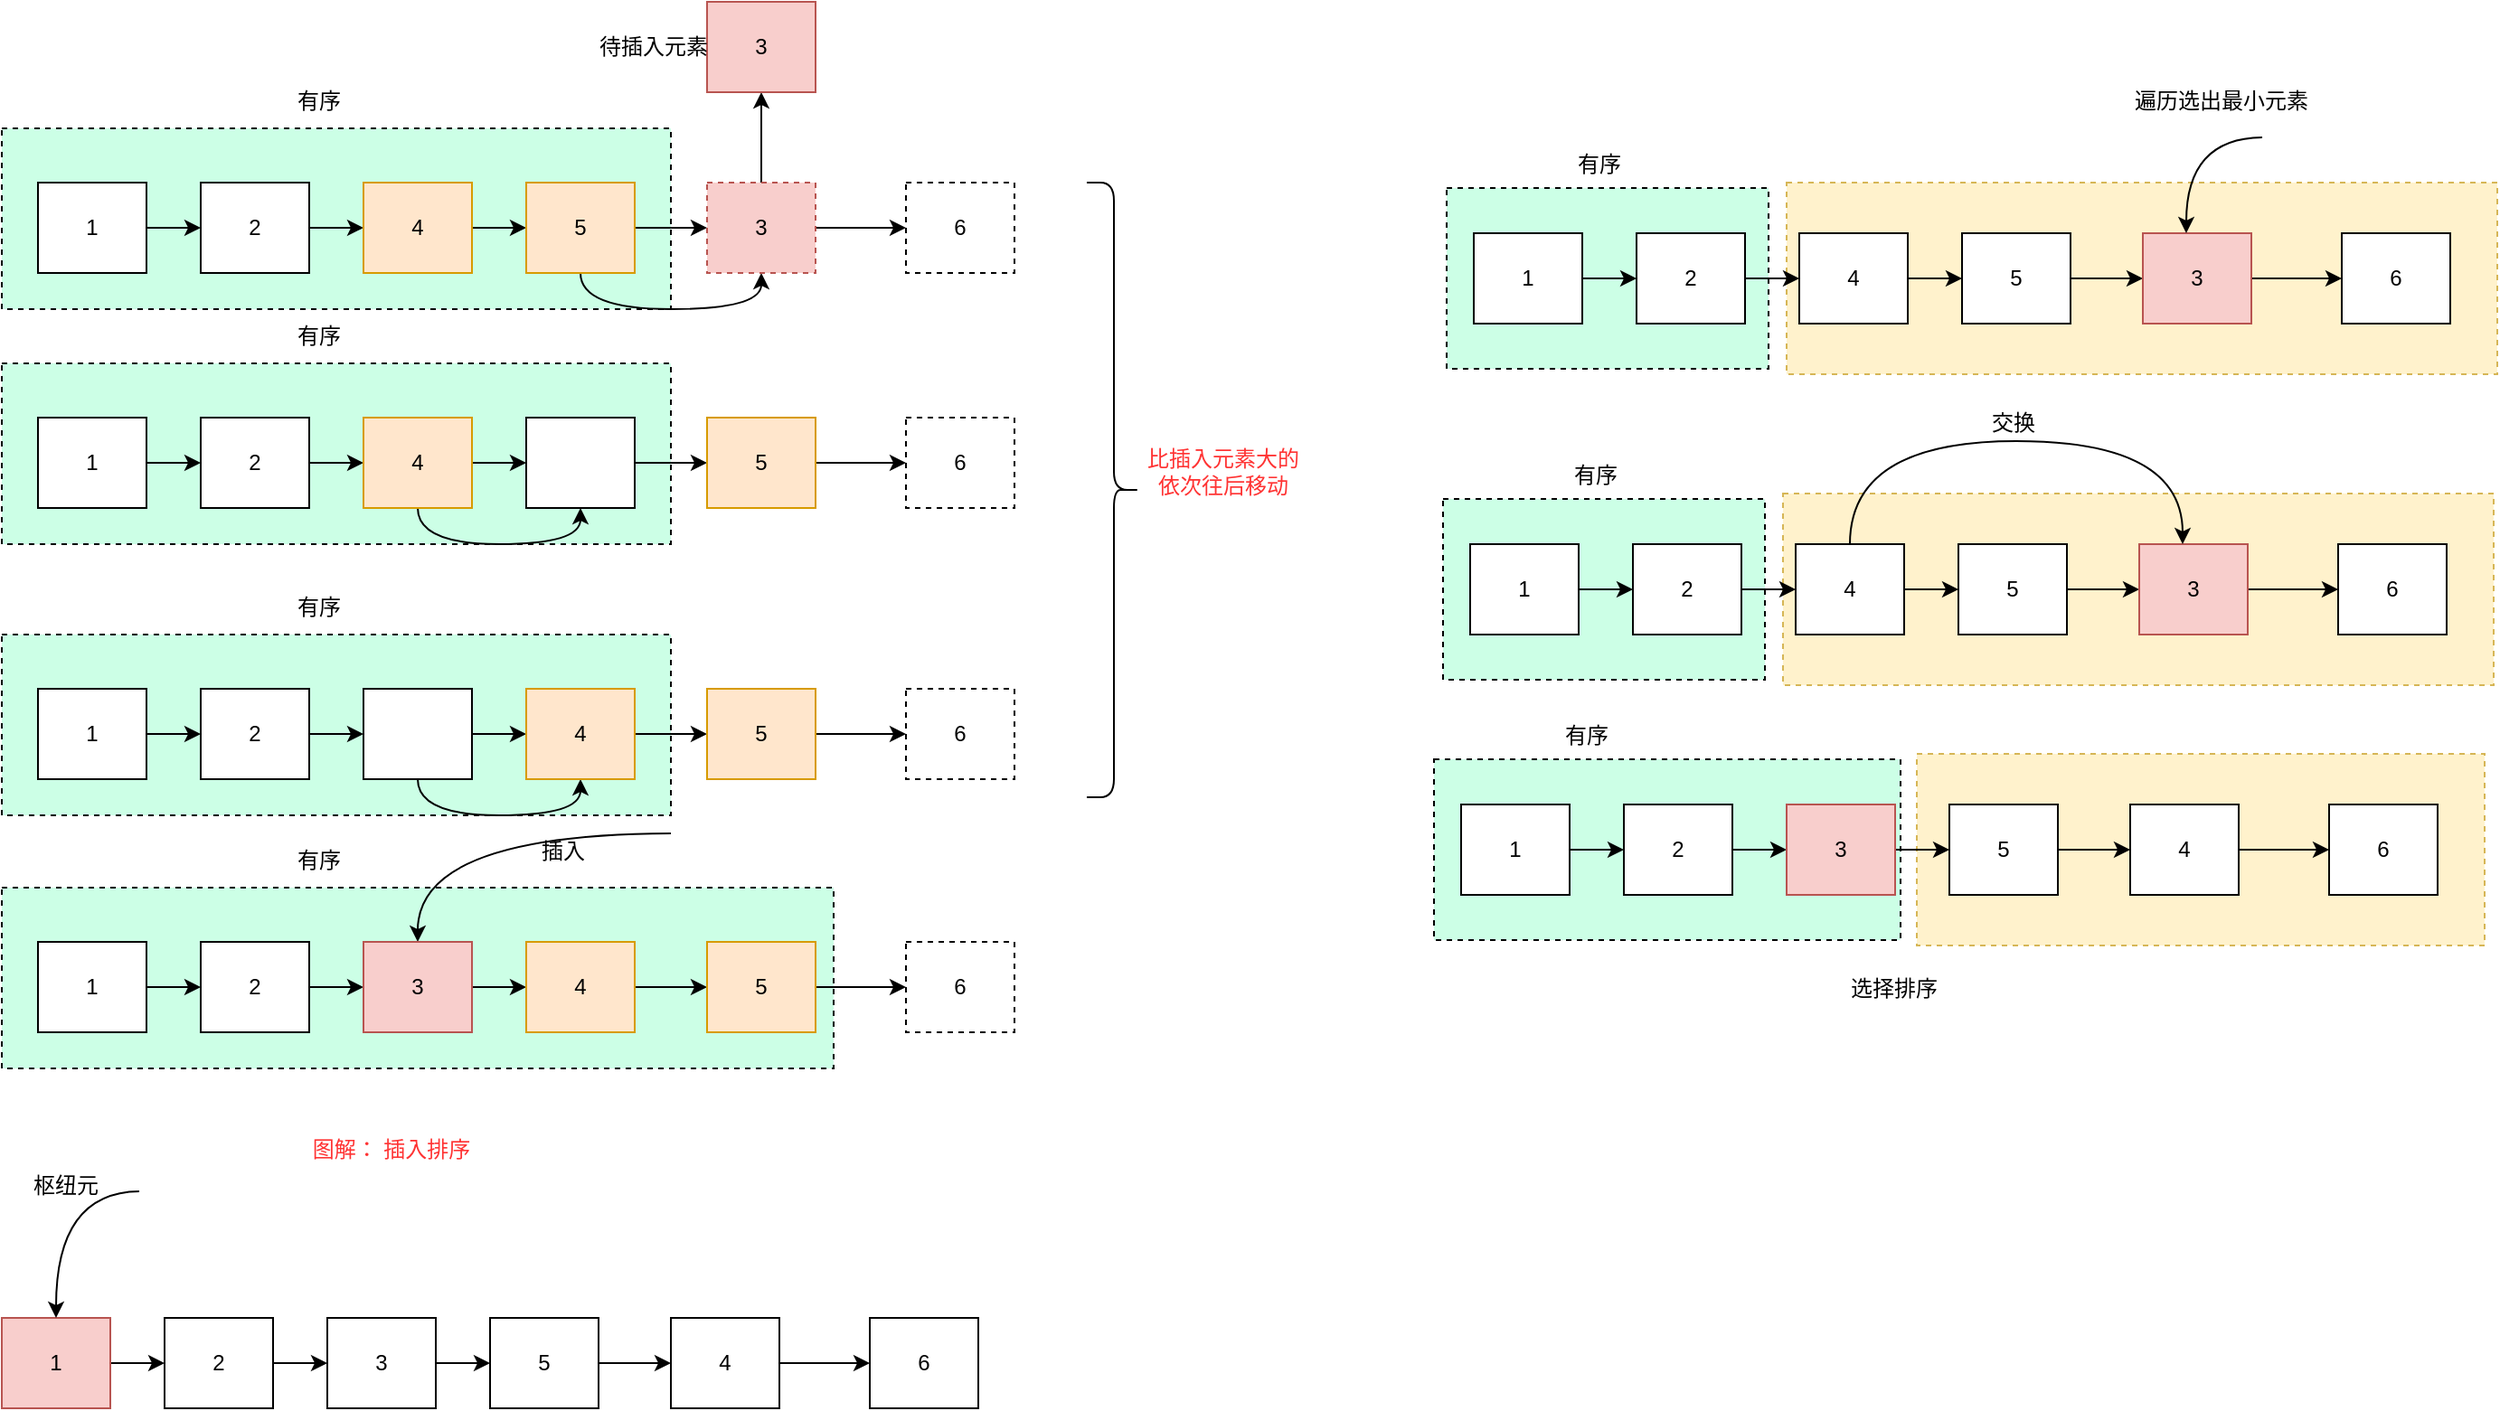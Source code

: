 <mxfile version="20.2.8" type="device" pages="2"><diagram id="nlC44COcaokmR6bf1YFJ" name="插入排序"><mxGraphModel dx="885" dy="680" grid="0" gridSize="10" guides="1" tooltips="1" connect="1" arrows="1" fold="1" page="0" pageScale="1" pageWidth="827" pageHeight="1169" math="0" shadow="0"><root><mxCell id="0"/><mxCell id="1" parent="0"/><mxCell id="fvYMQUZcNDTugjtBqAaT-16" value="" style="rounded=0;whiteSpace=wrap;html=1;fillColor=#fff2cc;dashed=1;strokeColor=#d6b656;" vertex="1" parent="1"><mxGeometry x="987" y="170" width="393" height="106" as="geometry"/></mxCell><mxCell id="fvYMQUZcNDTugjtBqAaT-14" value="" style="rounded=0;whiteSpace=wrap;html=1;dashed=1;fillColor=#CCFFE6;" vertex="1" parent="1"><mxGeometry x="799" y="173" width="178" height="100" as="geometry"/></mxCell><mxCell id="U-4gloCFDGITjhN9kvPn-51" value="" style="rounded=0;whiteSpace=wrap;html=1;dashed=1;fillColor=#CCFFE6;" vertex="1" parent="1"><mxGeometry y="560" width="460" height="100" as="geometry"/></mxCell><mxCell id="U-4gloCFDGITjhN9kvPn-13" value="" style="rounded=0;whiteSpace=wrap;html=1;dashed=1;fillColor=#CCFFE6;" vertex="1" parent="1"><mxGeometry y="140" width="370" height="100" as="geometry"/></mxCell><mxCell id="U-4gloCFDGITjhN9kvPn-3" value="" style="edgeStyle=orthogonalEdgeStyle;rounded=0;orthogonalLoop=1;jettySize=auto;html=1;" edge="1" parent="1" source="U-4gloCFDGITjhN9kvPn-1" target="U-4gloCFDGITjhN9kvPn-2"><mxGeometry relative="1" as="geometry"/></mxCell><mxCell id="U-4gloCFDGITjhN9kvPn-1" value="1" style="rounded=0;whiteSpace=wrap;html=1;" vertex="1" parent="1"><mxGeometry x="20" y="170" width="60" height="50" as="geometry"/></mxCell><mxCell id="U-4gloCFDGITjhN9kvPn-5" value="" style="edgeStyle=orthogonalEdgeStyle;rounded=0;orthogonalLoop=1;jettySize=auto;html=1;" edge="1" parent="1" source="U-4gloCFDGITjhN9kvPn-2" target="U-4gloCFDGITjhN9kvPn-4"><mxGeometry relative="1" as="geometry"/></mxCell><mxCell id="U-4gloCFDGITjhN9kvPn-2" value="2" style="rounded=0;whiteSpace=wrap;html=1;" vertex="1" parent="1"><mxGeometry x="110" y="170" width="60" height="50" as="geometry"/></mxCell><mxCell id="U-4gloCFDGITjhN9kvPn-7" value="" style="edgeStyle=orthogonalEdgeStyle;rounded=0;orthogonalLoop=1;jettySize=auto;html=1;" edge="1" parent="1" source="U-4gloCFDGITjhN9kvPn-4" target="U-4gloCFDGITjhN9kvPn-6"><mxGeometry relative="1" as="geometry"/></mxCell><mxCell id="U-4gloCFDGITjhN9kvPn-4" value="4" style="rounded=0;whiteSpace=wrap;html=1;fillColor=#ffe6cc;strokeColor=#d79b00;" vertex="1" parent="1"><mxGeometry x="200" y="170" width="60" height="50" as="geometry"/></mxCell><mxCell id="U-4gloCFDGITjhN9kvPn-10" value="" style="edgeStyle=orthogonalEdgeStyle;rounded=0;orthogonalLoop=1;jettySize=auto;html=1;" edge="1" parent="1" source="U-4gloCFDGITjhN9kvPn-6" target="U-4gloCFDGITjhN9kvPn-9"><mxGeometry relative="1" as="geometry"/></mxCell><mxCell id="U-4gloCFDGITjhN9kvPn-17" style="edgeStyle=orthogonalEdgeStyle;rounded=0;orthogonalLoop=1;jettySize=auto;html=1;exitX=0.5;exitY=1;exitDx=0;exitDy=0;entryX=0.5;entryY=1;entryDx=0;entryDy=0;curved=1;" edge="1" parent="1" source="U-4gloCFDGITjhN9kvPn-6" target="U-4gloCFDGITjhN9kvPn-9"><mxGeometry relative="1" as="geometry"/></mxCell><mxCell id="U-4gloCFDGITjhN9kvPn-6" value="5" style="rounded=0;whiteSpace=wrap;html=1;fillColor=#ffe6cc;strokeColor=#d79b00;" vertex="1" parent="1"><mxGeometry x="290" y="170" width="60" height="50" as="geometry"/></mxCell><mxCell id="U-4gloCFDGITjhN9kvPn-12" value="" style="edgeStyle=orthogonalEdgeStyle;rounded=0;orthogonalLoop=1;jettySize=auto;html=1;" edge="1" parent="1" source="U-4gloCFDGITjhN9kvPn-9" target="U-4gloCFDGITjhN9kvPn-11"><mxGeometry relative="1" as="geometry"/></mxCell><mxCell id="U-4gloCFDGITjhN9kvPn-16" value="" style="edgeStyle=orthogonalEdgeStyle;rounded=0;orthogonalLoop=1;jettySize=auto;html=1;" edge="1" parent="1" source="U-4gloCFDGITjhN9kvPn-9" target="U-4gloCFDGITjhN9kvPn-15"><mxGeometry relative="1" as="geometry"/></mxCell><mxCell id="U-4gloCFDGITjhN9kvPn-9" value="3" style="rounded=0;whiteSpace=wrap;html=1;fillColor=#f8cecc;strokeColor=#b85450;dashed=1;" vertex="1" parent="1"><mxGeometry x="390" y="170" width="60" height="50" as="geometry"/></mxCell><mxCell id="U-4gloCFDGITjhN9kvPn-11" value="6" style="rounded=0;whiteSpace=wrap;html=1;dashed=1;" vertex="1" parent="1"><mxGeometry x="500" y="170" width="60" height="50" as="geometry"/></mxCell><mxCell id="U-4gloCFDGITjhN9kvPn-14" value="有序" style="text;html=1;align=center;verticalAlign=middle;resizable=0;points=[];autosize=1;strokeColor=none;fillColor=none;" vertex="1" parent="1"><mxGeometry x="150" y="110" width="50" height="30" as="geometry"/></mxCell><mxCell id="U-4gloCFDGITjhN9kvPn-15" value="3" style="rounded=0;whiteSpace=wrap;html=1;fillColor=#f8cecc;strokeColor=#b85450;" vertex="1" parent="1"><mxGeometry x="390" y="70" width="60" height="50" as="geometry"/></mxCell><mxCell id="U-4gloCFDGITjhN9kvPn-18" value="" style="rounded=0;whiteSpace=wrap;html=1;dashed=1;fillColor=#CCFFE6;" vertex="1" parent="1"><mxGeometry y="270" width="370" height="100" as="geometry"/></mxCell><mxCell id="U-4gloCFDGITjhN9kvPn-19" value="" style="edgeStyle=orthogonalEdgeStyle;rounded=0;orthogonalLoop=1;jettySize=auto;html=1;" edge="1" parent="1" source="U-4gloCFDGITjhN9kvPn-20" target="U-4gloCFDGITjhN9kvPn-22"><mxGeometry relative="1" as="geometry"/></mxCell><mxCell id="U-4gloCFDGITjhN9kvPn-20" value="1" style="rounded=0;whiteSpace=wrap;html=1;" vertex="1" parent="1"><mxGeometry x="20" y="300" width="60" height="50" as="geometry"/></mxCell><mxCell id="U-4gloCFDGITjhN9kvPn-21" value="" style="edgeStyle=orthogonalEdgeStyle;rounded=0;orthogonalLoop=1;jettySize=auto;html=1;" edge="1" parent="1" source="U-4gloCFDGITjhN9kvPn-22" target="U-4gloCFDGITjhN9kvPn-24"><mxGeometry relative="1" as="geometry"/></mxCell><mxCell id="U-4gloCFDGITjhN9kvPn-22" value="2" style="rounded=0;whiteSpace=wrap;html=1;" vertex="1" parent="1"><mxGeometry x="110" y="300" width="60" height="50" as="geometry"/></mxCell><mxCell id="U-4gloCFDGITjhN9kvPn-23" value="" style="edgeStyle=orthogonalEdgeStyle;rounded=0;orthogonalLoop=1;jettySize=auto;html=1;" edge="1" parent="1" source="U-4gloCFDGITjhN9kvPn-24" target="U-4gloCFDGITjhN9kvPn-27"><mxGeometry relative="1" as="geometry"/></mxCell><mxCell id="U-4gloCFDGITjhN9kvPn-34" style="edgeStyle=orthogonalEdgeStyle;curved=1;rounded=0;orthogonalLoop=1;jettySize=auto;html=1;exitX=0.5;exitY=1;exitDx=0;exitDy=0;entryX=0.5;entryY=1;entryDx=0;entryDy=0;" edge="1" parent="1" source="U-4gloCFDGITjhN9kvPn-24" target="U-4gloCFDGITjhN9kvPn-27"><mxGeometry relative="1" as="geometry"/></mxCell><mxCell id="U-4gloCFDGITjhN9kvPn-24" value="4" style="rounded=0;whiteSpace=wrap;html=1;fillColor=#ffe6cc;strokeColor=#d79b00;" vertex="1" parent="1"><mxGeometry x="200" y="300" width="60" height="50" as="geometry"/></mxCell><mxCell id="U-4gloCFDGITjhN9kvPn-25" value="" style="edgeStyle=orthogonalEdgeStyle;rounded=0;orthogonalLoop=1;jettySize=auto;html=1;" edge="1" parent="1" source="U-4gloCFDGITjhN9kvPn-27" target="U-4gloCFDGITjhN9kvPn-30"><mxGeometry relative="1" as="geometry"/></mxCell><mxCell id="U-4gloCFDGITjhN9kvPn-27" value="" style="rounded=0;whiteSpace=wrap;html=1;" vertex="1" parent="1"><mxGeometry x="290" y="300" width="60" height="50" as="geometry"/></mxCell><mxCell id="U-4gloCFDGITjhN9kvPn-28" value="" style="edgeStyle=orthogonalEdgeStyle;rounded=0;orthogonalLoop=1;jettySize=auto;html=1;" edge="1" parent="1" source="U-4gloCFDGITjhN9kvPn-30" target="U-4gloCFDGITjhN9kvPn-31"><mxGeometry relative="1" as="geometry"/></mxCell><mxCell id="U-4gloCFDGITjhN9kvPn-30" value="5" style="rounded=0;whiteSpace=wrap;html=1;fillColor=#ffe6cc;strokeColor=#d79b00;" vertex="1" parent="1"><mxGeometry x="390" y="300" width="60" height="50" as="geometry"/></mxCell><mxCell id="U-4gloCFDGITjhN9kvPn-31" value="6" style="rounded=0;whiteSpace=wrap;html=1;dashed=1;" vertex="1" parent="1"><mxGeometry x="500" y="300" width="60" height="50" as="geometry"/></mxCell><mxCell id="U-4gloCFDGITjhN9kvPn-32" value="有序" style="text;html=1;align=center;verticalAlign=middle;resizable=0;points=[];autosize=1;strokeColor=none;fillColor=none;" vertex="1" parent="1"><mxGeometry x="150" y="240" width="50" height="30" as="geometry"/></mxCell><mxCell id="U-4gloCFDGITjhN9kvPn-35" value="" style="rounded=0;whiteSpace=wrap;html=1;dashed=1;fillColor=#CCFFE6;" vertex="1" parent="1"><mxGeometry y="420" width="370" height="100" as="geometry"/></mxCell><mxCell id="U-4gloCFDGITjhN9kvPn-36" value="" style="edgeStyle=orthogonalEdgeStyle;rounded=0;orthogonalLoop=1;jettySize=auto;html=1;" edge="1" parent="1" source="U-4gloCFDGITjhN9kvPn-37" target="U-4gloCFDGITjhN9kvPn-39"><mxGeometry relative="1" as="geometry"/></mxCell><mxCell id="U-4gloCFDGITjhN9kvPn-37" value="1" style="rounded=0;whiteSpace=wrap;html=1;" vertex="1" parent="1"><mxGeometry x="20" y="450" width="60" height="50" as="geometry"/></mxCell><mxCell id="U-4gloCFDGITjhN9kvPn-38" value="" style="edgeStyle=orthogonalEdgeStyle;rounded=0;orthogonalLoop=1;jettySize=auto;html=1;" edge="1" parent="1" source="U-4gloCFDGITjhN9kvPn-39" target="U-4gloCFDGITjhN9kvPn-42"><mxGeometry relative="1" as="geometry"/></mxCell><mxCell id="U-4gloCFDGITjhN9kvPn-39" value="2" style="rounded=0;whiteSpace=wrap;html=1;" vertex="1" parent="1"><mxGeometry x="110" y="450" width="60" height="50" as="geometry"/></mxCell><mxCell id="U-4gloCFDGITjhN9kvPn-40" value="" style="edgeStyle=orthogonalEdgeStyle;rounded=0;orthogonalLoop=1;jettySize=auto;html=1;" edge="1" parent="1" source="U-4gloCFDGITjhN9kvPn-42" target="U-4gloCFDGITjhN9kvPn-44"><mxGeometry relative="1" as="geometry"/></mxCell><mxCell id="U-4gloCFDGITjhN9kvPn-41" style="edgeStyle=orthogonalEdgeStyle;curved=1;rounded=0;orthogonalLoop=1;jettySize=auto;html=1;exitX=0.5;exitY=1;exitDx=0;exitDy=0;entryX=0.5;entryY=1;entryDx=0;entryDy=0;" edge="1" parent="1" source="U-4gloCFDGITjhN9kvPn-42" target="U-4gloCFDGITjhN9kvPn-44"><mxGeometry relative="1" as="geometry"/></mxCell><mxCell id="U-4gloCFDGITjhN9kvPn-42" value="" style="rounded=0;whiteSpace=wrap;html=1;" vertex="1" parent="1"><mxGeometry x="200" y="450" width="60" height="50" as="geometry"/></mxCell><mxCell id="U-4gloCFDGITjhN9kvPn-43" value="" style="edgeStyle=orthogonalEdgeStyle;rounded=0;orthogonalLoop=1;jettySize=auto;html=1;" edge="1" parent="1" source="U-4gloCFDGITjhN9kvPn-44" target="U-4gloCFDGITjhN9kvPn-47"><mxGeometry relative="1" as="geometry"/></mxCell><mxCell id="U-4gloCFDGITjhN9kvPn-44" value="4" style="rounded=0;whiteSpace=wrap;html=1;fillColor=#ffe6cc;strokeColor=#d79b00;" vertex="1" parent="1"><mxGeometry x="290" y="450" width="60" height="50" as="geometry"/></mxCell><mxCell id="U-4gloCFDGITjhN9kvPn-45" value="" style="edgeStyle=orthogonalEdgeStyle;rounded=0;orthogonalLoop=1;jettySize=auto;html=1;" edge="1" parent="1" source="U-4gloCFDGITjhN9kvPn-47" target="U-4gloCFDGITjhN9kvPn-48"><mxGeometry relative="1" as="geometry"/></mxCell><mxCell id="U-4gloCFDGITjhN9kvPn-66" style="edgeStyle=orthogonalEdgeStyle;curved=1;rounded=0;orthogonalLoop=1;jettySize=auto;html=1;" edge="1" parent="1" target="U-4gloCFDGITjhN9kvPn-58"><mxGeometry relative="1" as="geometry"><mxPoint x="370" y="530" as="sourcePoint"/></mxGeometry></mxCell><mxCell id="U-4gloCFDGITjhN9kvPn-47" value="5" style="rounded=0;whiteSpace=wrap;html=1;fillColor=#ffe6cc;strokeColor=#d79b00;" vertex="1" parent="1"><mxGeometry x="390" y="450" width="60" height="50" as="geometry"/></mxCell><mxCell id="U-4gloCFDGITjhN9kvPn-48" value="6" style="rounded=0;whiteSpace=wrap;html=1;dashed=1;" vertex="1" parent="1"><mxGeometry x="500" y="450" width="60" height="50" as="geometry"/></mxCell><mxCell id="U-4gloCFDGITjhN9kvPn-49" value="有序" style="text;html=1;align=center;verticalAlign=middle;resizable=0;points=[];autosize=1;strokeColor=none;fillColor=none;" vertex="1" parent="1"><mxGeometry x="150" y="390" width="50" height="30" as="geometry"/></mxCell><mxCell id="U-4gloCFDGITjhN9kvPn-52" value="" style="edgeStyle=orthogonalEdgeStyle;rounded=0;orthogonalLoop=1;jettySize=auto;html=1;" edge="1" parent="1" source="U-4gloCFDGITjhN9kvPn-53" target="U-4gloCFDGITjhN9kvPn-55"><mxGeometry relative="1" as="geometry"/></mxCell><mxCell id="U-4gloCFDGITjhN9kvPn-53" value="1" style="rounded=0;whiteSpace=wrap;html=1;" vertex="1" parent="1"><mxGeometry x="20" y="590" width="60" height="50" as="geometry"/></mxCell><mxCell id="U-4gloCFDGITjhN9kvPn-54" value="" style="edgeStyle=orthogonalEdgeStyle;rounded=0;orthogonalLoop=1;jettySize=auto;html=1;" edge="1" parent="1" source="U-4gloCFDGITjhN9kvPn-55" target="U-4gloCFDGITjhN9kvPn-58"><mxGeometry relative="1" as="geometry"/></mxCell><mxCell id="U-4gloCFDGITjhN9kvPn-55" value="2" style="rounded=0;whiteSpace=wrap;html=1;" vertex="1" parent="1"><mxGeometry x="110" y="590" width="60" height="50" as="geometry"/></mxCell><mxCell id="U-4gloCFDGITjhN9kvPn-56" value="" style="edgeStyle=orthogonalEdgeStyle;rounded=0;orthogonalLoop=1;jettySize=auto;html=1;" edge="1" parent="1" source="U-4gloCFDGITjhN9kvPn-58" target="U-4gloCFDGITjhN9kvPn-60"><mxGeometry relative="1" as="geometry"/></mxCell><mxCell id="U-4gloCFDGITjhN9kvPn-58" value="3" style="rounded=0;whiteSpace=wrap;html=1;fillColor=#f8cecc;strokeColor=#b85450;" vertex="1" parent="1"><mxGeometry x="200" y="590" width="60" height="50" as="geometry"/></mxCell><mxCell id="U-4gloCFDGITjhN9kvPn-59" value="" style="edgeStyle=orthogonalEdgeStyle;rounded=0;orthogonalLoop=1;jettySize=auto;html=1;" edge="1" parent="1" source="U-4gloCFDGITjhN9kvPn-60" target="U-4gloCFDGITjhN9kvPn-62"><mxGeometry relative="1" as="geometry"/></mxCell><mxCell id="U-4gloCFDGITjhN9kvPn-60" value="4" style="rounded=0;whiteSpace=wrap;html=1;fillColor=#ffe6cc;strokeColor=#d79b00;" vertex="1" parent="1"><mxGeometry x="290" y="590" width="60" height="50" as="geometry"/></mxCell><mxCell id="U-4gloCFDGITjhN9kvPn-61" value="" style="edgeStyle=orthogonalEdgeStyle;rounded=0;orthogonalLoop=1;jettySize=auto;html=1;" edge="1" parent="1" source="U-4gloCFDGITjhN9kvPn-62" target="U-4gloCFDGITjhN9kvPn-63"><mxGeometry relative="1" as="geometry"/></mxCell><mxCell id="U-4gloCFDGITjhN9kvPn-62" value="5" style="rounded=0;whiteSpace=wrap;html=1;fillColor=#ffe6cc;strokeColor=#d79b00;" vertex="1" parent="1"><mxGeometry x="390" y="590" width="60" height="50" as="geometry"/></mxCell><mxCell id="U-4gloCFDGITjhN9kvPn-63" value="6" style="rounded=0;whiteSpace=wrap;html=1;dashed=1;" vertex="1" parent="1"><mxGeometry x="500" y="590" width="60" height="50" as="geometry"/></mxCell><mxCell id="U-4gloCFDGITjhN9kvPn-64" value="有序" style="text;html=1;align=center;verticalAlign=middle;resizable=0;points=[];autosize=1;strokeColor=none;fillColor=none;" vertex="1" parent="1"><mxGeometry x="150" y="530" width="50" height="30" as="geometry"/></mxCell><mxCell id="U-4gloCFDGITjhN9kvPn-65" value="待插入元素" style="text;html=1;align=center;verticalAlign=middle;resizable=0;points=[];autosize=1;strokeColor=none;fillColor=none;" vertex="1" parent="1"><mxGeometry x="320" y="80" width="80" height="30" as="geometry"/></mxCell><mxCell id="U-4gloCFDGITjhN9kvPn-67" value="插入" style="text;html=1;align=center;verticalAlign=middle;resizable=0;points=[];autosize=1;strokeColor=none;fillColor=none;" vertex="1" parent="1"><mxGeometry x="285" y="525" width="50" height="30" as="geometry"/></mxCell><mxCell id="U-4gloCFDGITjhN9kvPn-68" value="" style="shape=curlyBracket;whiteSpace=wrap;html=1;rounded=1;flipH=1;fillColor=#CCFFE6;" vertex="1" parent="1"><mxGeometry x="600" y="170" width="30" height="340" as="geometry"/></mxCell><mxCell id="U-4gloCFDGITjhN9kvPn-69" value="&lt;font color=&quot;#ff3333&quot;&gt;比插入元素大的&lt;br&gt;依次往后移动&lt;/font&gt;" style="text;html=1;align=center;verticalAlign=middle;resizable=0;points=[];autosize=1;strokeColor=none;fillColor=none;" vertex="1" parent="1"><mxGeometry x="620" y="310" width="110" height="40" as="geometry"/></mxCell><mxCell id="fvYMQUZcNDTugjtBqAaT-1" value="图解： 插入排序" style="text;html=1;align=center;verticalAlign=middle;resizable=0;points=[];autosize=1;strokeColor=none;fillColor=none;fontColor=#FF3333;" vertex="1" parent="1"><mxGeometry x="162" y="692" width="105" height="26" as="geometry"/></mxCell><mxCell id="fvYMQUZcNDTugjtBqAaT-2" value="" style="edgeStyle=orthogonalEdgeStyle;rounded=0;orthogonalLoop=1;jettySize=auto;html=1;" edge="1" parent="1" source="fvYMQUZcNDTugjtBqAaT-3" target="fvYMQUZcNDTugjtBqAaT-5"><mxGeometry relative="1" as="geometry"/></mxCell><mxCell id="fvYMQUZcNDTugjtBqAaT-3" value="1" style="rounded=0;whiteSpace=wrap;html=1;" vertex="1" parent="1"><mxGeometry x="814" y="198" width="60" height="50" as="geometry"/></mxCell><mxCell id="fvYMQUZcNDTugjtBqAaT-4" value="" style="edgeStyle=orthogonalEdgeStyle;rounded=0;orthogonalLoop=1;jettySize=auto;html=1;" edge="1" parent="1" source="fvYMQUZcNDTugjtBqAaT-5" target="fvYMQUZcNDTugjtBqAaT-7"><mxGeometry relative="1" as="geometry"/></mxCell><mxCell id="fvYMQUZcNDTugjtBqAaT-5" value="2" style="rounded=0;whiteSpace=wrap;html=1;" vertex="1" parent="1"><mxGeometry x="904" y="198" width="60" height="50" as="geometry"/></mxCell><mxCell id="fvYMQUZcNDTugjtBqAaT-6" value="" style="edgeStyle=orthogonalEdgeStyle;rounded=0;orthogonalLoop=1;jettySize=auto;html=1;" edge="1" parent="1" source="fvYMQUZcNDTugjtBqAaT-7" target="fvYMQUZcNDTugjtBqAaT-10"><mxGeometry relative="1" as="geometry"/></mxCell><mxCell id="fvYMQUZcNDTugjtBqAaT-7" value="4" style="rounded=0;whiteSpace=wrap;html=1;" vertex="1" parent="1"><mxGeometry x="994" y="198" width="60" height="50" as="geometry"/></mxCell><mxCell id="fvYMQUZcNDTugjtBqAaT-8" value="" style="edgeStyle=orthogonalEdgeStyle;rounded=0;orthogonalLoop=1;jettySize=auto;html=1;" edge="1" parent="1" source="fvYMQUZcNDTugjtBqAaT-10" target="fvYMQUZcNDTugjtBqAaT-12"><mxGeometry relative="1" as="geometry"/></mxCell><mxCell id="fvYMQUZcNDTugjtBqAaT-10" value="5" style="rounded=0;whiteSpace=wrap;html=1;" vertex="1" parent="1"><mxGeometry x="1084" y="198" width="60" height="50" as="geometry"/></mxCell><mxCell id="fvYMQUZcNDTugjtBqAaT-11" value="" style="edgeStyle=orthogonalEdgeStyle;rounded=0;orthogonalLoop=1;jettySize=auto;html=1;" edge="1" parent="1" source="fvYMQUZcNDTugjtBqAaT-12" target="fvYMQUZcNDTugjtBqAaT-13"><mxGeometry relative="1" as="geometry"/></mxCell><mxCell id="fvYMQUZcNDTugjtBqAaT-12" value="3" style="rounded=0;whiteSpace=wrap;html=1;fillColor=#f8cecc;strokeColor=#b85450;" vertex="1" parent="1"><mxGeometry x="1184" y="198" width="60" height="50" as="geometry"/></mxCell><mxCell id="fvYMQUZcNDTugjtBqAaT-18" style="edgeStyle=orthogonalEdgeStyle;curved=1;rounded=0;orthogonalLoop=1;jettySize=auto;html=1;entryX=0.4;entryY=0;entryDx=0;entryDy=0;entryPerimeter=0;fontColor=#000000;" edge="1" parent="1" target="fvYMQUZcNDTugjtBqAaT-12"><mxGeometry relative="1" as="geometry"><mxPoint x="1250" y="145" as="sourcePoint"/></mxGeometry></mxCell><mxCell id="fvYMQUZcNDTugjtBqAaT-13" value="6" style="rounded=0;whiteSpace=wrap;html=1;" vertex="1" parent="1"><mxGeometry x="1294" y="198" width="60" height="50" as="geometry"/></mxCell><mxCell id="fvYMQUZcNDTugjtBqAaT-15" value="&lt;font color=&quot;#000000&quot;&gt;有序&lt;/font&gt;" style="text;html=1;align=center;verticalAlign=middle;resizable=0;points=[];autosize=1;strokeColor=none;fillColor=none;fontColor=#FF3333;" vertex="1" parent="1"><mxGeometry x="862" y="147" width="42" height="26" as="geometry"/></mxCell><mxCell id="fvYMQUZcNDTugjtBqAaT-19" value="遍历选出最小元素" style="text;html=1;align=center;verticalAlign=middle;resizable=0;points=[];autosize=1;strokeColor=none;fillColor=none;fontColor=#000000;" vertex="1" parent="1"><mxGeometry x="1170" y="112" width="114" height="26" as="geometry"/></mxCell><mxCell id="fvYMQUZcNDTugjtBqAaT-20" value="" style="rounded=0;whiteSpace=wrap;html=1;fillColor=#fff2cc;dashed=1;strokeColor=#d6b656;" vertex="1" parent="1"><mxGeometry x="985" y="342" width="393" height="106" as="geometry"/></mxCell><mxCell id="fvYMQUZcNDTugjtBqAaT-21" value="" style="rounded=0;whiteSpace=wrap;html=1;dashed=1;fillColor=#CCFFE6;" vertex="1" parent="1"><mxGeometry x="797" y="345" width="178" height="100" as="geometry"/></mxCell><mxCell id="fvYMQUZcNDTugjtBqAaT-22" value="" style="edgeStyle=orthogonalEdgeStyle;rounded=0;orthogonalLoop=1;jettySize=auto;html=1;" edge="1" parent="1" source="fvYMQUZcNDTugjtBqAaT-23" target="fvYMQUZcNDTugjtBqAaT-25"><mxGeometry relative="1" as="geometry"/></mxCell><mxCell id="fvYMQUZcNDTugjtBqAaT-23" value="1" style="rounded=0;whiteSpace=wrap;html=1;" vertex="1" parent="1"><mxGeometry x="812" y="370" width="60" height="50" as="geometry"/></mxCell><mxCell id="fvYMQUZcNDTugjtBqAaT-24" value="" style="edgeStyle=orthogonalEdgeStyle;rounded=0;orthogonalLoop=1;jettySize=auto;html=1;" edge="1" parent="1" source="fvYMQUZcNDTugjtBqAaT-25" target="fvYMQUZcNDTugjtBqAaT-27"><mxGeometry relative="1" as="geometry"/></mxCell><mxCell id="fvYMQUZcNDTugjtBqAaT-25" value="2" style="rounded=0;whiteSpace=wrap;html=1;" vertex="1" parent="1"><mxGeometry x="902" y="370" width="60" height="50" as="geometry"/></mxCell><mxCell id="fvYMQUZcNDTugjtBqAaT-26" value="" style="edgeStyle=orthogonalEdgeStyle;rounded=0;orthogonalLoop=1;jettySize=auto;html=1;" edge="1" parent="1" source="fvYMQUZcNDTugjtBqAaT-27" target="fvYMQUZcNDTugjtBqAaT-29"><mxGeometry relative="1" as="geometry"/></mxCell><mxCell id="fvYMQUZcNDTugjtBqAaT-27" value="4" style="rounded=0;whiteSpace=wrap;html=1;" vertex="1" parent="1"><mxGeometry x="992" y="370" width="60" height="50" as="geometry"/></mxCell><mxCell id="fvYMQUZcNDTugjtBqAaT-28" value="" style="edgeStyle=orthogonalEdgeStyle;rounded=0;orthogonalLoop=1;jettySize=auto;html=1;" edge="1" parent="1" source="fvYMQUZcNDTugjtBqAaT-29" target="fvYMQUZcNDTugjtBqAaT-31"><mxGeometry relative="1" as="geometry"/></mxCell><mxCell id="fvYMQUZcNDTugjtBqAaT-29" value="5" style="rounded=0;whiteSpace=wrap;html=1;" vertex="1" parent="1"><mxGeometry x="1082" y="370" width="60" height="50" as="geometry"/></mxCell><mxCell id="fvYMQUZcNDTugjtBqAaT-30" value="" style="edgeStyle=orthogonalEdgeStyle;rounded=0;orthogonalLoop=1;jettySize=auto;html=1;" edge="1" parent="1" source="fvYMQUZcNDTugjtBqAaT-31" target="fvYMQUZcNDTugjtBqAaT-33"><mxGeometry relative="1" as="geometry"/></mxCell><mxCell id="fvYMQUZcNDTugjtBqAaT-31" value="3" style="rounded=0;whiteSpace=wrap;html=1;fillColor=#f8cecc;strokeColor=#b85450;" vertex="1" parent="1"><mxGeometry x="1182" y="370" width="60" height="50" as="geometry"/></mxCell><mxCell id="fvYMQUZcNDTugjtBqAaT-32" style="edgeStyle=orthogonalEdgeStyle;curved=1;rounded=0;orthogonalLoop=1;jettySize=auto;html=1;entryX=0.4;entryY=0;entryDx=0;entryDy=0;entryPerimeter=0;fontColor=#000000;exitX=0.5;exitY=0;exitDx=0;exitDy=0;" edge="1" parent="1" target="fvYMQUZcNDTugjtBqAaT-31" source="fvYMQUZcNDTugjtBqAaT-27"><mxGeometry relative="1" as="geometry"><mxPoint x="1248" y="317" as="sourcePoint"/><Array as="points"><mxPoint x="1022" y="313"/><mxPoint x="1206" y="313"/></Array></mxGeometry></mxCell><mxCell id="fvYMQUZcNDTugjtBqAaT-33" value="6" style="rounded=0;whiteSpace=wrap;html=1;" vertex="1" parent="1"><mxGeometry x="1292" y="370" width="60" height="50" as="geometry"/></mxCell><mxCell id="fvYMQUZcNDTugjtBqAaT-34" value="&lt;font color=&quot;#000000&quot;&gt;有序&lt;/font&gt;" style="text;html=1;align=center;verticalAlign=middle;resizable=0;points=[];autosize=1;strokeColor=none;fillColor=none;fontColor=#FF3333;" vertex="1" parent="1"><mxGeometry x="860" y="319" width="42" height="26" as="geometry"/></mxCell><mxCell id="fvYMQUZcNDTugjtBqAaT-35" value="交换" style="text;html=1;align=center;verticalAlign=middle;resizable=0;points=[];autosize=1;strokeColor=none;fillColor=none;fontColor=#000000;" vertex="1" parent="1"><mxGeometry x="1091" y="290" width="42" height="26" as="geometry"/></mxCell><mxCell id="fvYMQUZcNDTugjtBqAaT-36" value="" style="rounded=0;whiteSpace=wrap;html=1;fillColor=#fff2cc;dashed=1;strokeColor=#d6b656;" vertex="1" parent="1"><mxGeometry x="1059" y="486" width="314" height="106" as="geometry"/></mxCell><mxCell id="fvYMQUZcNDTugjtBqAaT-37" value="" style="rounded=0;whiteSpace=wrap;html=1;dashed=1;fillColor=#CCFFE6;" vertex="1" parent="1"><mxGeometry x="792" y="489" width="258" height="100" as="geometry"/></mxCell><mxCell id="fvYMQUZcNDTugjtBqAaT-38" value="" style="edgeStyle=orthogonalEdgeStyle;rounded=0;orthogonalLoop=1;jettySize=auto;html=1;" edge="1" parent="1" source="fvYMQUZcNDTugjtBqAaT-39" target="fvYMQUZcNDTugjtBqAaT-41"><mxGeometry relative="1" as="geometry"/></mxCell><mxCell id="fvYMQUZcNDTugjtBqAaT-39" value="1" style="rounded=0;whiteSpace=wrap;html=1;" vertex="1" parent="1"><mxGeometry x="807" y="514" width="60" height="50" as="geometry"/></mxCell><mxCell id="fvYMQUZcNDTugjtBqAaT-40" value="" style="edgeStyle=orthogonalEdgeStyle;rounded=0;orthogonalLoop=1;jettySize=auto;html=1;" edge="1" parent="1" source="fvYMQUZcNDTugjtBqAaT-41" target="fvYMQUZcNDTugjtBqAaT-43"><mxGeometry relative="1" as="geometry"/></mxCell><mxCell id="fvYMQUZcNDTugjtBqAaT-41" value="2" style="rounded=0;whiteSpace=wrap;html=1;" vertex="1" parent="1"><mxGeometry x="897" y="514" width="60" height="50" as="geometry"/></mxCell><mxCell id="fvYMQUZcNDTugjtBqAaT-42" value="" style="edgeStyle=orthogonalEdgeStyle;rounded=0;orthogonalLoop=1;jettySize=auto;html=1;" edge="1" parent="1" source="fvYMQUZcNDTugjtBqAaT-43" target="fvYMQUZcNDTugjtBqAaT-45"><mxGeometry relative="1" as="geometry"/></mxCell><mxCell id="fvYMQUZcNDTugjtBqAaT-43" value="3" style="rounded=0;whiteSpace=wrap;html=1;fillColor=#f8cecc;strokeColor=#b85450;" vertex="1" parent="1"><mxGeometry x="987" y="514" width="60" height="50" as="geometry"/></mxCell><mxCell id="fvYMQUZcNDTugjtBqAaT-44" value="" style="edgeStyle=orthogonalEdgeStyle;rounded=0;orthogonalLoop=1;jettySize=auto;html=1;" edge="1" parent="1" source="fvYMQUZcNDTugjtBqAaT-45" target="fvYMQUZcNDTugjtBqAaT-47"><mxGeometry relative="1" as="geometry"/></mxCell><mxCell id="fvYMQUZcNDTugjtBqAaT-45" value="5" style="rounded=0;whiteSpace=wrap;html=1;" vertex="1" parent="1"><mxGeometry x="1077" y="514" width="60" height="50" as="geometry"/></mxCell><mxCell id="fvYMQUZcNDTugjtBqAaT-46" value="" style="edgeStyle=orthogonalEdgeStyle;rounded=0;orthogonalLoop=1;jettySize=auto;html=1;" edge="1" parent="1" source="fvYMQUZcNDTugjtBqAaT-47" target="fvYMQUZcNDTugjtBqAaT-49"><mxGeometry relative="1" as="geometry"/></mxCell><mxCell id="fvYMQUZcNDTugjtBqAaT-47" value="4" style="rounded=0;whiteSpace=wrap;html=1;" vertex="1" parent="1"><mxGeometry x="1177" y="514" width="60" height="50" as="geometry"/></mxCell><mxCell id="fvYMQUZcNDTugjtBqAaT-49" value="6" style="rounded=0;whiteSpace=wrap;html=1;" vertex="1" parent="1"><mxGeometry x="1287" y="514" width="60" height="50" as="geometry"/></mxCell><mxCell id="fvYMQUZcNDTugjtBqAaT-50" value="&lt;font color=&quot;#000000&quot;&gt;有序&lt;/font&gt;" style="text;html=1;align=center;verticalAlign=middle;resizable=0;points=[];autosize=1;strokeColor=none;fillColor=none;fontColor=#FF3333;" vertex="1" parent="1"><mxGeometry x="855" y="463" width="42" height="26" as="geometry"/></mxCell><mxCell id="fvYMQUZcNDTugjtBqAaT-51" value="选择排序" style="text;html=1;align=center;verticalAlign=middle;resizable=0;points=[];autosize=1;strokeColor=none;fillColor=none;fontColor=#000000;" vertex="1" parent="1"><mxGeometry x="1013" y="603" width="66" height="26" as="geometry"/></mxCell><mxCell id="fvYMQUZcNDTugjtBqAaT-52" value="" style="edgeStyle=orthogonalEdgeStyle;rounded=0;orthogonalLoop=1;jettySize=auto;html=1;" edge="1" parent="1" source="fvYMQUZcNDTugjtBqAaT-53" target="fvYMQUZcNDTugjtBqAaT-55"><mxGeometry relative="1" as="geometry"/></mxCell><mxCell id="fvYMQUZcNDTugjtBqAaT-53" value="1" style="rounded=0;whiteSpace=wrap;html=1;fillColor=#f8cecc;strokeColor=#b85450;" vertex="1" parent="1"><mxGeometry y="798" width="60" height="50" as="geometry"/></mxCell><mxCell id="fvYMQUZcNDTugjtBqAaT-54" value="" style="edgeStyle=orthogonalEdgeStyle;rounded=0;orthogonalLoop=1;jettySize=auto;html=1;" edge="1" parent="1" source="fvYMQUZcNDTugjtBqAaT-55" target="fvYMQUZcNDTugjtBqAaT-57"><mxGeometry relative="1" as="geometry"/></mxCell><mxCell id="fvYMQUZcNDTugjtBqAaT-63" style="edgeStyle=orthogonalEdgeStyle;curved=1;rounded=0;orthogonalLoop=1;jettySize=auto;html=1;entryX=0.5;entryY=0;entryDx=0;entryDy=0;fontColor=#000000;" edge="1" parent="1" target="fvYMQUZcNDTugjtBqAaT-53"><mxGeometry relative="1" as="geometry"><mxPoint x="76" y="728" as="sourcePoint"/></mxGeometry></mxCell><mxCell id="fvYMQUZcNDTugjtBqAaT-55" value="2" style="rounded=0;whiteSpace=wrap;html=1;" vertex="1" parent="1"><mxGeometry x="90" y="798" width="60" height="50" as="geometry"/></mxCell><mxCell id="fvYMQUZcNDTugjtBqAaT-56" value="" style="edgeStyle=orthogonalEdgeStyle;rounded=0;orthogonalLoop=1;jettySize=auto;html=1;" edge="1" parent="1" source="fvYMQUZcNDTugjtBqAaT-57" target="fvYMQUZcNDTugjtBqAaT-59"><mxGeometry relative="1" as="geometry"/></mxCell><mxCell id="fvYMQUZcNDTugjtBqAaT-57" value="3" style="rounded=0;whiteSpace=wrap;html=1;" vertex="1" parent="1"><mxGeometry x="180" y="798" width="60" height="50" as="geometry"/></mxCell><mxCell id="fvYMQUZcNDTugjtBqAaT-58" value="" style="edgeStyle=orthogonalEdgeStyle;rounded=0;orthogonalLoop=1;jettySize=auto;html=1;" edge="1" parent="1" source="fvYMQUZcNDTugjtBqAaT-59" target="fvYMQUZcNDTugjtBqAaT-61"><mxGeometry relative="1" as="geometry"/></mxCell><mxCell id="fvYMQUZcNDTugjtBqAaT-59" value="5" style="rounded=0;whiteSpace=wrap;html=1;" vertex="1" parent="1"><mxGeometry x="270" y="798" width="60" height="50" as="geometry"/></mxCell><mxCell id="fvYMQUZcNDTugjtBqAaT-60" value="" style="edgeStyle=orthogonalEdgeStyle;rounded=0;orthogonalLoop=1;jettySize=auto;html=1;" edge="1" parent="1" source="fvYMQUZcNDTugjtBqAaT-61" target="fvYMQUZcNDTugjtBqAaT-62"><mxGeometry relative="1" as="geometry"/></mxCell><mxCell id="fvYMQUZcNDTugjtBqAaT-61" value="4" style="rounded=0;whiteSpace=wrap;html=1;" vertex="1" parent="1"><mxGeometry x="370" y="798" width="60" height="50" as="geometry"/></mxCell><mxCell id="fvYMQUZcNDTugjtBqAaT-62" value="6" style="rounded=0;whiteSpace=wrap;html=1;" vertex="1" parent="1"><mxGeometry x="480" y="798" width="60" height="50" as="geometry"/></mxCell><mxCell id="fvYMQUZcNDTugjtBqAaT-64" value="枢纽元" style="text;html=1;align=center;verticalAlign=middle;resizable=0;points=[];autosize=1;strokeColor=none;fillColor=none;fontColor=#000000;" vertex="1" parent="1"><mxGeometry x="8" y="712" width="54" height="26" as="geometry"/></mxCell></root></mxGraphModel></diagram><diagram id="b9iglVBywvbAQJolbnjG" name="选择排序"><mxGraphModel dx="885" dy="680" grid="0" gridSize="10" guides="1" tooltips="1" connect="1" arrows="1" fold="1" page="0" pageScale="1" pageWidth="827" pageHeight="1169" math="0" shadow="0"><root><mxCell id="0"/><mxCell id="1" parent="0"/></root></mxGraphModel></diagram></mxfile>